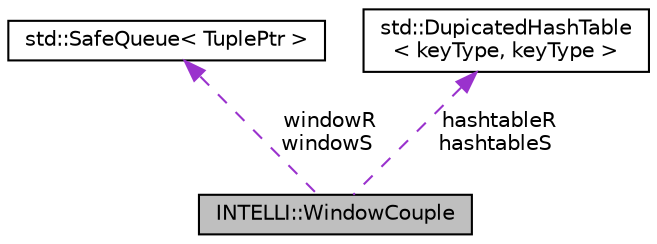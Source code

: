 digraph "INTELLI::WindowCouple"
{
 // LATEX_PDF_SIZE
  edge [fontname="Helvetica",fontsize="10",labelfontname="Helvetica",labelfontsize="10"];
  node [fontname="Helvetica",fontsize="10",shape=record];
  Node1 [label="INTELLI::WindowCouple",height=0.2,width=0.4,color="black", fillcolor="grey75", style="filled", fontcolor="black",tooltip=" "];
  Node2 -> Node1 [dir="back",color="darkorchid3",fontsize="10",style="dashed",label=" windowR\nwindowS" ,fontname="Helvetica"];
  Node2 [label="std::SafeQueue\< TuplePtr \>",height=0.2,width=0.4,color="black", fillcolor="white", style="filled",URL="$classstd_1_1SafeQueue.html",tooltip=" "];
  Node3 -> Node1 [dir="back",color="darkorchid3",fontsize="10",style="dashed",label=" hashtableR\nhashtableS" ,fontname="Helvetica"];
  Node3 [label="std::DupicatedHashTable\l\< keyType, keyType \>",height=0.2,width=0.4,color="black", fillcolor="white", style="filled",URL="$classstd_1_1DupicatedHashTable.html",tooltip=" "];
}
